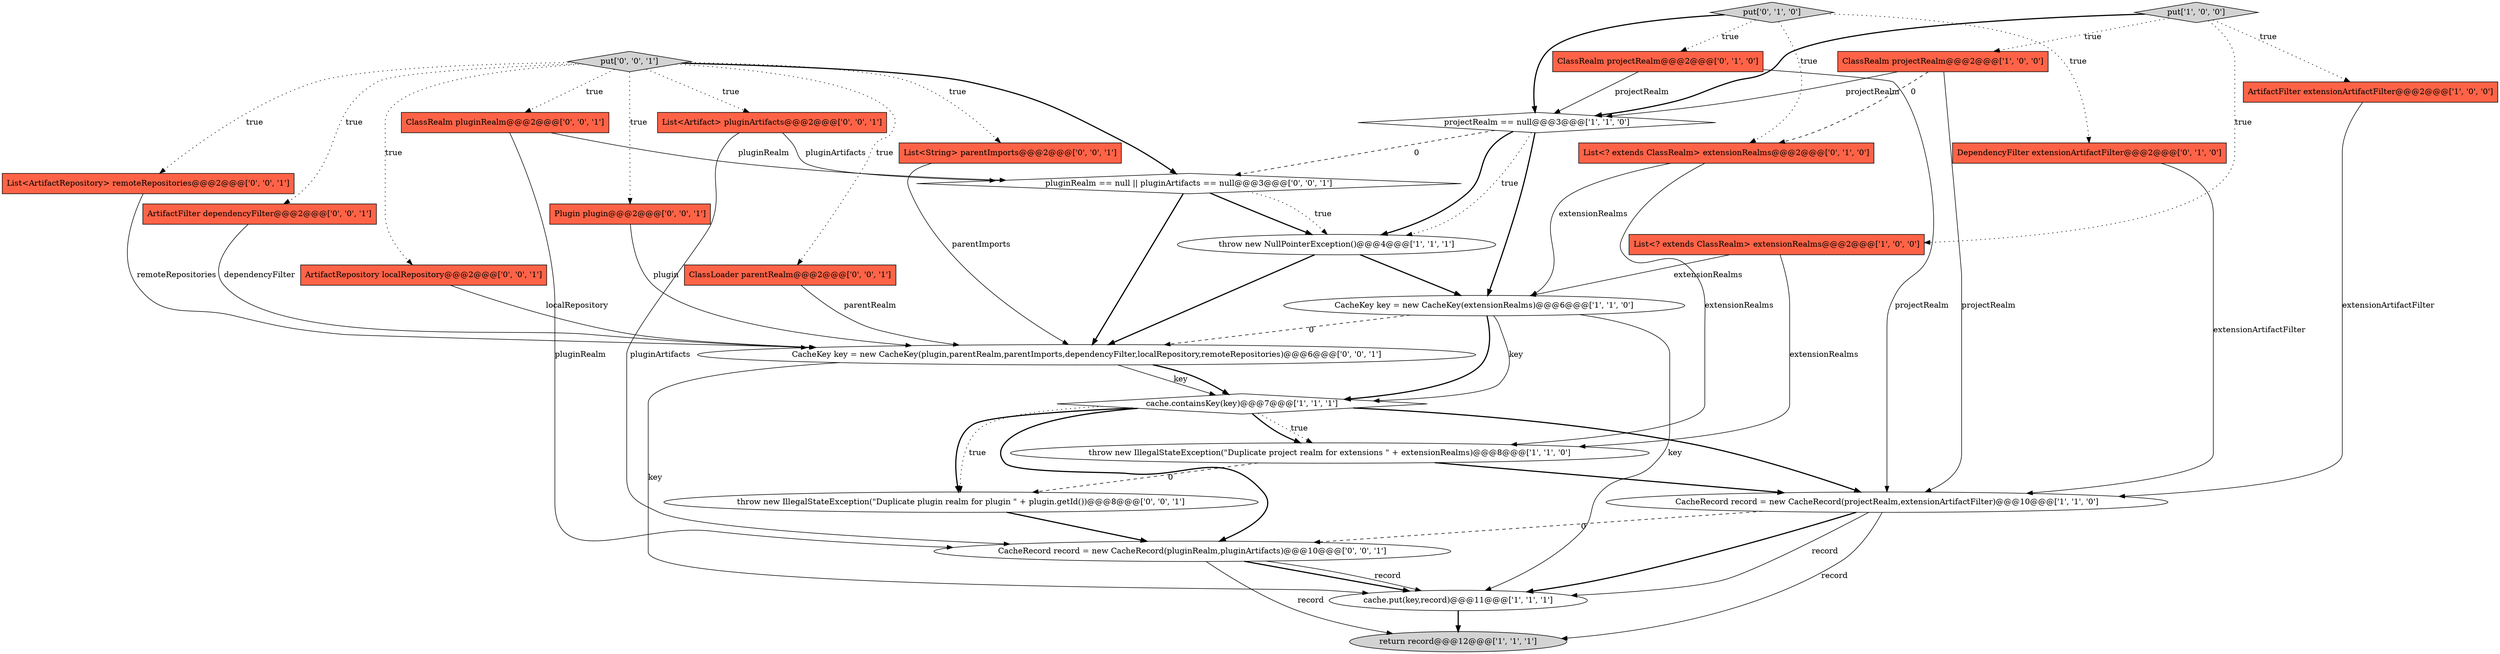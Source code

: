 digraph {
17 [style = filled, label = "Plugin plugin@@@2@@@['0', '0', '1']", fillcolor = tomato, shape = box image = "AAA0AAABBB3BBB"];
26 [style = filled, label = "ClassRealm pluginRealm@@@2@@@['0', '0', '1']", fillcolor = tomato, shape = box image = "AAA0AAABBB3BBB"];
27 [style = filled, label = "CacheKey key = new CacheKey(plugin,parentRealm,parentImports,dependencyFilter,localRepository,remoteRepositories)@@@6@@@['0', '0', '1']", fillcolor = white, shape = ellipse image = "AAA0AAABBB3BBB"];
2 [style = filled, label = "cache.containsKey(key)@@@7@@@['1', '1', '1']", fillcolor = white, shape = diamond image = "AAA0AAABBB1BBB"];
28 [style = filled, label = "throw new IllegalStateException(\"Duplicate plugin realm for plugin \" + plugin.getId())@@@8@@@['0', '0', '1']", fillcolor = white, shape = ellipse image = "AAA0AAABBB3BBB"];
18 [style = filled, label = "CacheRecord record = new CacheRecord(pluginRealm,pluginArtifacts)@@@10@@@['0', '0', '1']", fillcolor = white, shape = ellipse image = "AAA0AAABBB3BBB"];
20 [style = filled, label = "ClassLoader parentRealm@@@2@@@['0', '0', '1']", fillcolor = tomato, shape = box image = "AAA0AAABBB3BBB"];
4 [style = filled, label = "List<? extends ClassRealm> extensionRealms@@@2@@@['1', '0', '0']", fillcolor = tomato, shape = box image = "AAA0AAABBB1BBB"];
10 [style = filled, label = "put['1', '0', '0']", fillcolor = lightgray, shape = diamond image = "AAA0AAABBB1BBB"];
7 [style = filled, label = "throw new IllegalStateException(\"Duplicate project realm for extensions \" + extensionRealms)@@@8@@@['1', '1', '0']", fillcolor = white, shape = ellipse image = "AAA0AAABBB1BBB"];
0 [style = filled, label = "projectRealm == null@@@3@@@['1', '1', '0']", fillcolor = white, shape = diamond image = "AAA0AAABBB1BBB"];
16 [style = filled, label = "pluginRealm == null || pluginArtifacts == null@@@3@@@['0', '0', '1']", fillcolor = white, shape = diamond image = "AAA0AAABBB3BBB"];
11 [style = filled, label = "CacheRecord record = new CacheRecord(projectRealm,extensionArtifactFilter)@@@10@@@['1', '1', '0']", fillcolor = white, shape = ellipse image = "AAA0AAABBB1BBB"];
6 [style = filled, label = "CacheKey key = new CacheKey(extensionRealms)@@@6@@@['1', '1', '0']", fillcolor = white, shape = ellipse image = "AAA0AAABBB1BBB"];
23 [style = filled, label = "List<String> parentImports@@@2@@@['0', '0', '1']", fillcolor = tomato, shape = box image = "AAA0AAABBB3BBB"];
3 [style = filled, label = "cache.put(key,record)@@@11@@@['1', '1', '1']", fillcolor = white, shape = ellipse image = "AAA0AAABBB1BBB"];
5 [style = filled, label = "ArtifactFilter extensionArtifactFilter@@@2@@@['1', '0', '0']", fillcolor = tomato, shape = box image = "AAA0AAABBB1BBB"];
21 [style = filled, label = "List<ArtifactRepository> remoteRepositories@@@2@@@['0', '0', '1']", fillcolor = tomato, shape = box image = "AAA0AAABBB3BBB"];
19 [style = filled, label = "put['0', '0', '1']", fillcolor = lightgray, shape = diamond image = "AAA0AAABBB3BBB"];
22 [style = filled, label = "ArtifactFilter dependencyFilter@@@2@@@['0', '0', '1']", fillcolor = tomato, shape = box image = "AAA0AAABBB3BBB"];
12 [style = filled, label = "DependencyFilter extensionArtifactFilter@@@2@@@['0', '1', '0']", fillcolor = tomato, shape = box image = "AAA0AAABBB2BBB"];
1 [style = filled, label = "throw new NullPointerException()@@@4@@@['1', '1', '1']", fillcolor = white, shape = ellipse image = "AAA0AAABBB1BBB"];
9 [style = filled, label = "return record@@@12@@@['1', '1', '1']", fillcolor = lightgray, shape = ellipse image = "AAA0AAABBB1BBB"];
15 [style = filled, label = "List<? extends ClassRealm> extensionRealms@@@2@@@['0', '1', '0']", fillcolor = tomato, shape = box image = "AAA1AAABBB2BBB"];
8 [style = filled, label = "ClassRealm projectRealm@@@2@@@['1', '0', '0']", fillcolor = tomato, shape = box image = "AAA1AAABBB1BBB"];
24 [style = filled, label = "List<Artifact> pluginArtifacts@@@2@@@['0', '0', '1']", fillcolor = tomato, shape = box image = "AAA0AAABBB3BBB"];
14 [style = filled, label = "put['0', '1', '0']", fillcolor = lightgray, shape = diamond image = "AAA0AAABBB2BBB"];
13 [style = filled, label = "ClassRealm projectRealm@@@2@@@['0', '1', '0']", fillcolor = tomato, shape = box image = "AAA0AAABBB2BBB"];
25 [style = filled, label = "ArtifactRepository localRepository@@@2@@@['0', '0', '1']", fillcolor = tomato, shape = box image = "AAA0AAABBB3BBB"];
25->27 [style = solid, label="localRepository"];
8->11 [style = solid, label="projectRealm"];
10->8 [style = dotted, label="true"];
18->3 [style = bold, label=""];
19->25 [style = dotted, label="true"];
7->11 [style = bold, label=""];
23->27 [style = solid, label="parentImports"];
28->18 [style = bold, label=""];
11->3 [style = solid, label="record"];
14->12 [style = dotted, label="true"];
13->0 [style = solid, label="projectRealm"];
18->9 [style = solid, label="record"];
16->27 [style = bold, label=""];
0->6 [style = bold, label=""];
19->17 [style = dotted, label="true"];
21->27 [style = solid, label="remoteRepositories"];
19->20 [style = dotted, label="true"];
8->15 [style = dashed, label="0"];
24->16 [style = solid, label="pluginArtifacts"];
6->3 [style = solid, label="key"];
1->27 [style = bold, label=""];
0->16 [style = dashed, label="0"];
11->9 [style = solid, label="record"];
20->27 [style = solid, label="parentRealm"];
19->23 [style = dotted, label="true"];
2->18 [style = bold, label=""];
19->21 [style = dotted, label="true"];
15->6 [style = solid, label="extensionRealms"];
19->24 [style = dotted, label="true"];
8->0 [style = solid, label="projectRealm"];
4->6 [style = solid, label="extensionRealms"];
10->5 [style = dotted, label="true"];
6->2 [style = solid, label="key"];
2->28 [style = dotted, label="true"];
22->27 [style = solid, label="dependencyFilter"];
14->13 [style = dotted, label="true"];
19->16 [style = bold, label=""];
6->2 [style = bold, label=""];
3->9 [style = bold, label=""];
27->3 [style = solid, label="key"];
14->15 [style = dotted, label="true"];
26->16 [style = solid, label="pluginRealm"];
1->6 [style = bold, label=""];
5->11 [style = solid, label="extensionArtifactFilter"];
14->0 [style = bold, label=""];
17->27 [style = solid, label="plugin"];
16->1 [style = dotted, label="true"];
15->7 [style = solid, label="extensionRealms"];
18->3 [style = solid, label="record"];
11->3 [style = bold, label=""];
16->1 [style = bold, label=""];
0->1 [style = bold, label=""];
2->7 [style = dotted, label="true"];
26->18 [style = solid, label="pluginRealm"];
6->27 [style = dashed, label="0"];
10->0 [style = bold, label=""];
7->28 [style = dashed, label="0"];
19->22 [style = dotted, label="true"];
11->18 [style = dashed, label="0"];
27->2 [style = solid, label="key"];
4->7 [style = solid, label="extensionRealms"];
2->7 [style = bold, label=""];
10->4 [style = dotted, label="true"];
24->18 [style = solid, label="pluginArtifacts"];
2->28 [style = bold, label=""];
13->11 [style = solid, label="projectRealm"];
2->11 [style = bold, label=""];
27->2 [style = bold, label=""];
12->11 [style = solid, label="extensionArtifactFilter"];
19->26 [style = dotted, label="true"];
0->1 [style = dotted, label="true"];
}

